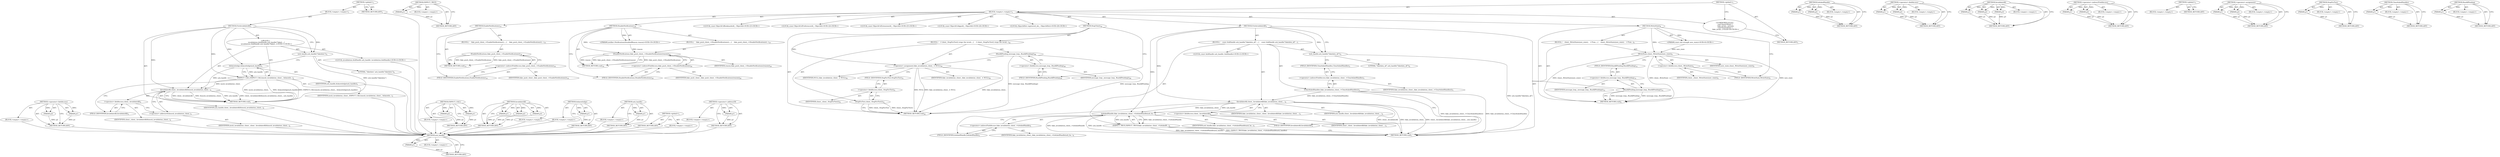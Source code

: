 digraph "RunAllPending" {
vulnerable_62 [label=<(METHOD,&lt;operator&gt;.fieldAccess)>];
vulnerable_63 [label=<(PARAM,p1)>];
vulnerable_64 [label=<(PARAM,p2)>];
vulnerable_65 [label=<(BLOCK,&lt;empty&gt;,&lt;empty&gt;)>];
vulnerable_66 [label=<(METHOD_RETURN,ANY)>];
vulnerable_6 [label=<(METHOD,&lt;global&gt;)<SUB>1</SUB>>];
vulnerable_7 [label=<(BLOCK,&lt;empty&gt;,&lt;empty&gt;)<SUB>1</SUB>>];
vulnerable_8 [label=<(METHOD,FireInvalidateAll)<SUB>1</SUB>>];
vulnerable_9 [label="<(BLOCK,{
    invalidation::AckHandle ack_handle(&quot;faked...,{
    invalidation::AckHandle ack_handle(&quot;faked...)<SUB>1</SUB>>"];
vulnerable_10 [label="<(LOCAL,invalidation.AckHandle ack_handle: invalidation.AckHandle)<SUB>2</SUB>>"];
vulnerable_11 [label=<(ack_handle,ack_handle(&quot;fakedata&quot;))<SUB>2</SUB>>];
vulnerable_12 [label=<(LITERAL,&quot;fakedata&quot;,ack_handle(&quot;fakedata&quot;))<SUB>2</SUB>>];
vulnerable_13 [label=<(EXPECT_CALL,EXPECT_CALL(mock_invalidation_client_, Acknowle...)<SUB>3</SUB>>];
vulnerable_14 [label=<(IDENTIFIER,mock_invalidation_client_,EXPECT_CALL(mock_invalidation_client_, Acknowle...)<SUB>3</SUB>>];
vulnerable_15 [label=<(Acknowledge,Acknowledge(ack_handle))<SUB>3</SUB>>];
vulnerable_16 [label=<(IDENTIFIER,ack_handle,Acknowledge(ack_handle))<SUB>3</SUB>>];
vulnerable_17 [label=<(InvalidateAll,client_.InvalidateAll(&amp;mock_invalidation_client...)<SUB>4</SUB>>];
vulnerable_18 [label=<(&lt;operator&gt;.fieldAccess,client_.InvalidateAll)<SUB>4</SUB>>];
vulnerable_19 [label=<(IDENTIFIER,client_,client_.InvalidateAll(&amp;mock_invalidation_client...)<SUB>4</SUB>>];
vulnerable_20 [label=<(FIELD_IDENTIFIER,InvalidateAll,InvalidateAll)<SUB>4</SUB>>];
vulnerable_21 [label=<(&lt;operator&gt;.addressOf,&amp;mock_invalidation_client_)<SUB>4</SUB>>];
vulnerable_22 [label=<(IDENTIFIER,mock_invalidation_client_,client_.InvalidateAll(&amp;mock_invalidation_client...)<SUB>4</SUB>>];
vulnerable_23 [label=<(IDENTIFIER,ack_handle,client_.InvalidateAll(&amp;mock_invalidation_client...)<SUB>4</SUB>>];
vulnerable_24 [label=<(METHOD_RETURN,void)<SUB>1</SUB>>];
vulnerable_26 [label=<(METHOD_RETURN,ANY)<SUB>1</SUB>>];
vulnerable_47 [label=<(METHOD,EXPECT_CALL)>];
vulnerable_48 [label=<(PARAM,p1)>];
vulnerable_49 [label=<(PARAM,p2)>];
vulnerable_50 [label=<(BLOCK,&lt;empty&gt;,&lt;empty&gt;)>];
vulnerable_51 [label=<(METHOD_RETURN,ANY)>];
vulnerable_56 [label=<(METHOD,InvalidateAll)>];
vulnerable_57 [label=<(PARAM,p1)>];
vulnerable_58 [label=<(PARAM,p2)>];
vulnerable_59 [label=<(PARAM,p3)>];
vulnerable_60 [label=<(BLOCK,&lt;empty&gt;,&lt;empty&gt;)>];
vulnerable_61 [label=<(METHOD_RETURN,ANY)>];
vulnerable_52 [label=<(METHOD,Acknowledge)>];
vulnerable_53 [label=<(PARAM,p1)>];
vulnerable_54 [label=<(BLOCK,&lt;empty&gt;,&lt;empty&gt;)>];
vulnerable_55 [label=<(METHOD_RETURN,ANY)>];
vulnerable_43 [label=<(METHOD,ack_handle)>];
vulnerable_44 [label=<(PARAM,p1)>];
vulnerable_45 [label=<(BLOCK,&lt;empty&gt;,&lt;empty&gt;)>];
vulnerable_46 [label=<(METHOD_RETURN,ANY)>];
vulnerable_37 [label=<(METHOD,&lt;global&gt;)<SUB>1</SUB>>];
vulnerable_38 [label=<(BLOCK,&lt;empty&gt;,&lt;empty&gt;)>];
vulnerable_39 [label=<(METHOD_RETURN,ANY)>];
vulnerable_67 [label=<(METHOD,&lt;operator&gt;.addressOf)>];
vulnerable_68 [label=<(PARAM,p1)>];
vulnerable_69 [label=<(BLOCK,&lt;empty&gt;,&lt;empty&gt;)>];
vulnerable_70 [label=<(METHOD_RETURN,ANY)>];
fixed_109 [label=<(METHOD,ack_handle)>];
fixed_110 [label=<(PARAM,p1)>];
fixed_111 [label=<(BLOCK,&lt;empty&gt;,&lt;empty&gt;)>];
fixed_112 [label=<(METHOD_RETURN,ANY)>];
fixed_133 [label=<(METHOD,EXPECT_TRUE)>];
fixed_134 [label=<(PARAM,p1)>];
fixed_135 [label=<(BLOCK,&lt;empty&gt;,&lt;empty&gt;)>];
fixed_136 [label=<(METHOD_RETURN,ANY)>];
fixed_6 [label=<(METHOD,&lt;global&gt;)<SUB>1</SUB>>];
fixed_7 [label=<(BLOCK,&lt;empty&gt;,&lt;empty&gt;)<SUB>1</SUB>>];
fixed_8 [label=<(METHOD,FireInvalidateAll)<SUB>1</SUB>>];
fixed_9 [label=<(BLOCK,{
    const AckHandle ack_handle(&quot;fakedata_all&quot;...,{
    const AckHandle ack_handle(&quot;fakedata_all&quot;...)<SUB>1</SUB>>];
fixed_10 [label="<(LOCAL,const AckHandle ack_handle: AckHandle)<SUB>2</SUB>>"];
fixed_11 [label=<(ack_handle,ack_handle(&quot;fakedata_all&quot;))<SUB>2</SUB>>];
fixed_12 [label=<(LITERAL,&quot;fakedata_all&quot;,ack_handle(&quot;fakedata_all&quot;))<SUB>2</SUB>>];
fixed_13 [label=<(ClearAckedHandles,fake_invalidation_client_-&gt;ClearAckedHandles())<SUB>3</SUB>>];
fixed_14 [label=<(&lt;operator&gt;.indirectFieldAccess,fake_invalidation_client_-&gt;ClearAckedHandles)<SUB>3</SUB>>];
fixed_15 [label=<(IDENTIFIER,fake_invalidation_client_,fake_invalidation_client_-&gt;ClearAckedHandles())<SUB>3</SUB>>];
fixed_16 [label=<(FIELD_IDENTIFIER,ClearAckedHandles,ClearAckedHandles)<SUB>3</SUB>>];
fixed_17 [label=<(InvalidateAll,client_.InvalidateAll(fake_invalidation_client_...)<SUB>4</SUB>>];
fixed_18 [label=<(&lt;operator&gt;.fieldAccess,client_.InvalidateAll)<SUB>4</SUB>>];
fixed_19 [label=<(IDENTIFIER,client_,client_.InvalidateAll(fake_invalidation_client_...)<SUB>4</SUB>>];
fixed_20 [label=<(FIELD_IDENTIFIER,InvalidateAll,InvalidateAll)<SUB>4</SUB>>];
fixed_21 [label=<(IDENTIFIER,fake_invalidation_client_,client_.InvalidateAll(fake_invalidation_client_...)<SUB>4</SUB>>];
fixed_22 [label=<(IDENTIFIER,ack_handle,client_.InvalidateAll(fake_invalidation_client_...)<SUB>4</SUB>>];
fixed_23 [label=<(EXPECT_TRUE,EXPECT_TRUE(fake_invalidation_client_-&gt;IsAckedH...)<SUB>5</SUB>>];
fixed_24 [label=<(IsAckedHandle,fake_invalidation_client_-&gt;IsAckedHandle(ack_ha...)<SUB>5</SUB>>];
fixed_25 [label=<(&lt;operator&gt;.indirectFieldAccess,fake_invalidation_client_-&gt;IsAckedHandle)<SUB>5</SUB>>];
fixed_26 [label=<(IDENTIFIER,fake_invalidation_client_,fake_invalidation_client_-&gt;IsAckedHandle(ack_ha...)<SUB>5</SUB>>];
fixed_27 [label=<(FIELD_IDENTIFIER,IsAckedHandle,IsAckedHandle)<SUB>5</SUB>>];
fixed_28 [label=<(IDENTIFIER,ack_handle,fake_invalidation_client_-&gt;IsAckedHandle(ack_ha...)<SUB>5</SUB>>];
fixed_29 [label=<(METHOD_RETURN,void)<SUB>1</SUB>>];
fixed_31 [label=<(METHOD,WriteState)<SUB>8</SUB>>];
fixed_32 [label="<(PARAM,const std::string&amp; new_state)<SUB>8</SUB>>"];
fixed_33 [label=<(BLOCK,{
    client_.WriteState(new_state);
    // Pum...,{
    client_.WriteState(new_state);
    // Pum...)<SUB>8</SUB>>];
fixed_34 [label=<(WriteState,client_.WriteState(new_state))<SUB>9</SUB>>];
fixed_35 [label=<(&lt;operator&gt;.fieldAccess,client_.WriteState)<SUB>9</SUB>>];
fixed_36 [label=<(IDENTIFIER,client_,client_.WriteState(new_state))<SUB>9</SUB>>];
fixed_37 [label=<(FIELD_IDENTIFIER,WriteState,WriteState)<SUB>9</SUB>>];
fixed_38 [label=<(IDENTIFIER,new_state,client_.WriteState(new_state))<SUB>9</SUB>>];
fixed_39 [label=<(RunAllPending,message_loop_.RunAllPending())<SUB>12</SUB>>];
fixed_40 [label=<(&lt;operator&gt;.fieldAccess,message_loop_.RunAllPending)<SUB>12</SUB>>];
fixed_41 [label=<(IDENTIFIER,message_loop_,message_loop_.RunAllPending())<SUB>12</SUB>>];
fixed_42 [label=<(FIELD_IDENTIFIER,RunAllPending,RunAllPending)<SUB>12</SUB>>];
fixed_43 [label=<(METHOD_RETURN,void)<SUB>8</SUB>>];
fixed_45 [label=<(METHOD,EnableNotifications)<SUB>15</SUB>>];
fixed_46 [label=<(BLOCK,{
    fake_push_client_-&gt;EnableNotifications();...,{
    fake_push_client_-&gt;EnableNotifications();...)<SUB>15</SUB>>];
fixed_47 [label=<(EnableNotifications,fake_push_client_-&gt;EnableNotifications())<SUB>16</SUB>>];
fixed_48 [label=<(&lt;operator&gt;.indirectFieldAccess,fake_push_client_-&gt;EnableNotifications)<SUB>16</SUB>>];
fixed_49 [label=<(IDENTIFIER,fake_push_client_,fake_push_client_-&gt;EnableNotifications())<SUB>16</SUB>>];
fixed_50 [label=<(FIELD_IDENTIFIER,EnableNotifications,EnableNotifications)<SUB>16</SUB>>];
fixed_51 [label=<(METHOD_RETURN,void)<SUB>15</SUB>>];
fixed_53 [label=<(METHOD,DisableNotifications)<SUB>19</SUB>>];
fixed_54 [label="<(PARAM,notifier::NotificationsDisabledReason reason)<SUB>19</SUB>>"];
fixed_55 [label=<(BLOCK,{
    fake_push_client_-&gt;DisableNotifications(r...,{
    fake_push_client_-&gt;DisableNotifications(r...)<SUB>19</SUB>>];
fixed_56 [label=<(DisableNotifications,fake_push_client_-&gt;DisableNotifications(reason))<SUB>20</SUB>>];
fixed_57 [label=<(&lt;operator&gt;.indirectFieldAccess,fake_push_client_-&gt;DisableNotifications)<SUB>20</SUB>>];
fixed_58 [label=<(IDENTIFIER,fake_push_client_,fake_push_client_-&gt;DisableNotifications(reason))<SUB>20</SUB>>];
fixed_59 [label=<(FIELD_IDENTIFIER,DisableNotifications,DisableNotifications)<SUB>20</SUB>>];
fixed_60 [label=<(IDENTIFIER,reason,fake_push_client_-&gt;DisableNotifications(reason))<SUB>20</SUB>>];
fixed_61 [label=<(METHOD_RETURN,void)<SUB>19</SUB>>];
fixed_63 [label="<(LOCAL,const ObjectId kBookmarksId_: ObjectId)<SUB>23</SUB>>"];
fixed_64 [label="<(LOCAL,const ObjectId kPreferencesId_: ObjectId)<SUB>24</SUB>>"];
fixed_65 [label="<(LOCAL,const ObjectId kExtensionsId_: ObjectId)<SUB>25</SUB>>"];
fixed_66 [label="<(LOCAL,const ObjectId kAppsId_: ObjectId)<SUB>26</SUB>>"];
fixed_67 [label="<(LOCAL,ObjectIdSet registered_ids_: ObjectIdSet)<SUB>28</SUB>>"];
fixed_68 [label="<(UNKNOWN,private:
  void StartClient() {
    fake_invali...,private:
  void StartClient() {
    fake_invali...)<SUB>30</SUB>>"];
fixed_69 [label=<(METHOD,StopClient)<SUB>42</SUB>>];
fixed_70 [label=<(BLOCK,{
    // client_.StopForTest() stops the invali...,{
    // client_.StopForTest() stops the invali...)<SUB>42</SUB>>];
fixed_71 [label=<(RunAllPending,message_loop_.RunAllPending())<SUB>49</SUB>>];
fixed_72 [label=<(&lt;operator&gt;.fieldAccess,message_loop_.RunAllPending)<SUB>49</SUB>>];
fixed_73 [label=<(IDENTIFIER,message_loop_,message_loop_.RunAllPending())<SUB>49</SUB>>];
fixed_74 [label=<(FIELD_IDENTIFIER,RunAllPending,RunAllPending)<SUB>49</SUB>>];
fixed_75 [label=<(&lt;operator&gt;.assignment,fake_invalidation_client_ = NULL)<SUB>50</SUB>>];
fixed_76 [label=<(IDENTIFIER,fake_invalidation_client_,fake_invalidation_client_ = NULL)<SUB>50</SUB>>];
fixed_77 [label=<(IDENTIFIER,NULL,fake_invalidation_client_ = NULL)<SUB>50</SUB>>];
fixed_78 [label=<(StopForTest,client_.StopForTest())<SUB>51</SUB>>];
fixed_79 [label=<(&lt;operator&gt;.fieldAccess,client_.StopForTest)<SUB>51</SUB>>];
fixed_80 [label=<(IDENTIFIER,client_,client_.StopForTest())<SUB>51</SUB>>];
fixed_81 [label=<(FIELD_IDENTIFIER,StopForTest,StopForTest)<SUB>51</SUB>>];
fixed_82 [label=<(METHOD_RETURN,void)<SUB>42</SUB>>];
fixed_84 [label=<(METHOD_RETURN,ANY)<SUB>1</SUB>>];
fixed_137 [label=<(METHOD,IsAckedHandle)>];
fixed_138 [label=<(PARAM,p1)>];
fixed_139 [label=<(PARAM,p2)>];
fixed_140 [label=<(BLOCK,&lt;empty&gt;,&lt;empty&gt;)>];
fixed_141 [label=<(METHOD_RETURN,ANY)>];
fixed_128 [label=<(METHOD,&lt;operator&gt;.fieldAccess)>];
fixed_129 [label=<(PARAM,p1)>];
fixed_130 [label=<(PARAM,p2)>];
fixed_131 [label=<(BLOCK,&lt;empty&gt;,&lt;empty&gt;)>];
fixed_132 [label=<(METHOD_RETURN,ANY)>];
fixed_122 [label=<(METHOD,InvalidateAll)>];
fixed_123 [label=<(PARAM,p1)>];
fixed_124 [label=<(PARAM,p2)>];
fixed_125 [label=<(PARAM,p3)>];
fixed_126 [label=<(BLOCK,&lt;empty&gt;,&lt;empty&gt;)>];
fixed_127 [label=<(METHOD_RETURN,ANY)>];
fixed_117 [label=<(METHOD,&lt;operator&gt;.indirectFieldAccess)>];
fixed_118 [label=<(PARAM,p1)>];
fixed_119 [label=<(PARAM,p2)>];
fixed_120 [label=<(BLOCK,&lt;empty&gt;,&lt;empty&gt;)>];
fixed_121 [label=<(METHOD_RETURN,ANY)>];
fixed_103 [label=<(METHOD,&lt;global&gt;)<SUB>1</SUB>>];
fixed_104 [label=<(BLOCK,&lt;empty&gt;,&lt;empty&gt;)>];
fixed_105 [label=<(METHOD_RETURN,ANY)>];
fixed_146 [label=<(METHOD,&lt;operator&gt;.assignment)>];
fixed_147 [label=<(PARAM,p1)>];
fixed_148 [label=<(PARAM,p2)>];
fixed_149 [label=<(BLOCK,&lt;empty&gt;,&lt;empty&gt;)>];
fixed_150 [label=<(METHOD_RETURN,ANY)>];
fixed_151 [label=<(METHOD,StopForTest)>];
fixed_152 [label=<(PARAM,p1)>];
fixed_153 [label=<(BLOCK,&lt;empty&gt;,&lt;empty&gt;)>];
fixed_154 [label=<(METHOD_RETURN,ANY)>];
fixed_113 [label=<(METHOD,ClearAckedHandles)>];
fixed_114 [label=<(PARAM,p1)>];
fixed_115 [label=<(BLOCK,&lt;empty&gt;,&lt;empty&gt;)>];
fixed_116 [label=<(METHOD_RETURN,ANY)>];
fixed_142 [label=<(METHOD,RunAllPending)>];
fixed_143 [label=<(PARAM,p1)>];
fixed_144 [label=<(BLOCK,&lt;empty&gt;,&lt;empty&gt;)>];
fixed_145 [label=<(METHOD_RETURN,ANY)>];
vulnerable_62 -> vulnerable_63  [key=0, label="AST: "];
vulnerable_62 -> vulnerable_63  [key=1, label="DDG: "];
vulnerable_62 -> vulnerable_65  [key=0, label="AST: "];
vulnerable_62 -> vulnerable_64  [key=0, label="AST: "];
vulnerable_62 -> vulnerable_64  [key=1, label="DDG: "];
vulnerable_62 -> vulnerable_66  [key=0, label="AST: "];
vulnerable_62 -> vulnerable_66  [key=1, label="CFG: "];
vulnerable_63 -> vulnerable_66  [key=0, label="DDG: p1"];
vulnerable_64 -> vulnerable_66  [key=0, label="DDG: p2"];
vulnerable_65 -> fixed_109  [key=0];
vulnerable_66 -> fixed_109  [key=0];
vulnerable_6 -> vulnerable_7  [key=0, label="AST: "];
vulnerable_6 -> vulnerable_26  [key=0, label="AST: "];
vulnerable_6 -> vulnerable_26  [key=1, label="CFG: "];
vulnerable_7 -> vulnerable_8  [key=0, label="AST: "];
vulnerable_8 -> vulnerable_9  [key=0, label="AST: "];
vulnerable_8 -> vulnerable_24  [key=0, label="AST: "];
vulnerable_8 -> vulnerable_11  [key=0, label="CFG: "];
vulnerable_8 -> vulnerable_11  [key=1, label="DDG: "];
vulnerable_8 -> vulnerable_13  [key=0, label="DDG: "];
vulnerable_8 -> vulnerable_17  [key=0, label="DDG: "];
vulnerable_8 -> vulnerable_15  [key=0, label="DDG: "];
vulnerable_9 -> vulnerable_10  [key=0, label="AST: "];
vulnerable_9 -> vulnerable_11  [key=0, label="AST: "];
vulnerable_9 -> vulnerable_13  [key=0, label="AST: "];
vulnerable_9 -> vulnerable_17  [key=0, label="AST: "];
vulnerable_10 -> fixed_109  [key=0];
vulnerable_11 -> vulnerable_12  [key=0, label="AST: "];
vulnerable_11 -> vulnerable_15  [key=0, label="CFG: "];
vulnerable_11 -> vulnerable_24  [key=0, label="DDG: ack_handle(&quot;fakedata&quot;)"];
vulnerable_12 -> fixed_109  [key=0];
vulnerable_13 -> vulnerable_14  [key=0, label="AST: "];
vulnerable_13 -> vulnerable_15  [key=0, label="AST: "];
vulnerable_13 -> vulnerable_20  [key=0, label="CFG: "];
vulnerable_13 -> vulnerable_24  [key=0, label="DDG: mock_invalidation_client_"];
vulnerable_13 -> vulnerable_24  [key=1, label="DDG: Acknowledge(ack_handle)"];
vulnerable_13 -> vulnerable_24  [key=2, label="DDG: EXPECT_CALL(mock_invalidation_client_, Acknowledge(ack_handle))"];
vulnerable_13 -> vulnerable_17  [key=0, label="DDG: mock_invalidation_client_"];
vulnerable_14 -> fixed_109  [key=0];
vulnerable_15 -> vulnerable_16  [key=0, label="AST: "];
vulnerable_15 -> vulnerable_13  [key=0, label="CFG: "];
vulnerable_15 -> vulnerable_13  [key=1, label="DDG: ack_handle"];
vulnerable_15 -> vulnerable_17  [key=0, label="DDG: ack_handle"];
vulnerable_16 -> fixed_109  [key=0];
vulnerable_17 -> vulnerable_18  [key=0, label="AST: "];
vulnerable_17 -> vulnerable_21  [key=0, label="AST: "];
vulnerable_17 -> vulnerable_23  [key=0, label="AST: "];
vulnerable_17 -> vulnerable_24  [key=0, label="CFG: "];
vulnerable_17 -> vulnerable_24  [key=1, label="DDG: client_.InvalidateAll"];
vulnerable_17 -> vulnerable_24  [key=2, label="DDG: &amp;mock_invalidation_client_"];
vulnerable_17 -> vulnerable_24  [key=3, label="DDG: ack_handle"];
vulnerable_17 -> vulnerable_24  [key=4, label="DDG: client_.InvalidateAll(&amp;mock_invalidation_client_, ack_handle)"];
vulnerable_18 -> vulnerable_19  [key=0, label="AST: "];
vulnerable_18 -> vulnerable_20  [key=0, label="AST: "];
vulnerable_18 -> vulnerable_21  [key=0, label="CFG: "];
vulnerable_19 -> fixed_109  [key=0];
vulnerable_20 -> vulnerable_18  [key=0, label="CFG: "];
vulnerable_21 -> vulnerable_22  [key=0, label="AST: "];
vulnerable_21 -> vulnerable_17  [key=0, label="CFG: "];
vulnerable_22 -> fixed_109  [key=0];
vulnerable_23 -> fixed_109  [key=0];
vulnerable_24 -> fixed_109  [key=0];
vulnerable_26 -> fixed_109  [key=0];
vulnerable_47 -> vulnerable_48  [key=0, label="AST: "];
vulnerable_47 -> vulnerable_48  [key=1, label="DDG: "];
vulnerable_47 -> vulnerable_50  [key=0, label="AST: "];
vulnerable_47 -> vulnerable_49  [key=0, label="AST: "];
vulnerable_47 -> vulnerable_49  [key=1, label="DDG: "];
vulnerable_47 -> vulnerable_51  [key=0, label="AST: "];
vulnerable_47 -> vulnerable_51  [key=1, label="CFG: "];
vulnerable_48 -> vulnerable_51  [key=0, label="DDG: p1"];
vulnerable_49 -> vulnerable_51  [key=0, label="DDG: p2"];
vulnerable_50 -> fixed_109  [key=0];
vulnerable_51 -> fixed_109  [key=0];
vulnerable_56 -> vulnerable_57  [key=0, label="AST: "];
vulnerable_56 -> vulnerable_57  [key=1, label="DDG: "];
vulnerable_56 -> vulnerable_60  [key=0, label="AST: "];
vulnerable_56 -> vulnerable_58  [key=0, label="AST: "];
vulnerable_56 -> vulnerable_58  [key=1, label="DDG: "];
vulnerable_56 -> vulnerable_61  [key=0, label="AST: "];
vulnerable_56 -> vulnerable_61  [key=1, label="CFG: "];
vulnerable_56 -> vulnerable_59  [key=0, label="AST: "];
vulnerable_56 -> vulnerable_59  [key=1, label="DDG: "];
vulnerable_57 -> vulnerable_61  [key=0, label="DDG: p1"];
vulnerable_58 -> vulnerable_61  [key=0, label="DDG: p2"];
vulnerable_59 -> vulnerable_61  [key=0, label="DDG: p3"];
vulnerable_60 -> fixed_109  [key=0];
vulnerable_61 -> fixed_109  [key=0];
vulnerable_52 -> vulnerable_53  [key=0, label="AST: "];
vulnerable_52 -> vulnerable_53  [key=1, label="DDG: "];
vulnerable_52 -> vulnerable_54  [key=0, label="AST: "];
vulnerable_52 -> vulnerable_55  [key=0, label="AST: "];
vulnerable_52 -> vulnerable_55  [key=1, label="CFG: "];
vulnerable_53 -> vulnerable_55  [key=0, label="DDG: p1"];
vulnerable_54 -> fixed_109  [key=0];
vulnerable_55 -> fixed_109  [key=0];
vulnerable_43 -> vulnerable_44  [key=0, label="AST: "];
vulnerable_43 -> vulnerable_44  [key=1, label="DDG: "];
vulnerable_43 -> vulnerable_45  [key=0, label="AST: "];
vulnerable_43 -> vulnerable_46  [key=0, label="AST: "];
vulnerable_43 -> vulnerable_46  [key=1, label="CFG: "];
vulnerable_44 -> vulnerable_46  [key=0, label="DDG: p1"];
vulnerable_45 -> fixed_109  [key=0];
vulnerable_46 -> fixed_109  [key=0];
vulnerable_37 -> vulnerable_38  [key=0, label="AST: "];
vulnerable_37 -> vulnerable_39  [key=0, label="AST: "];
vulnerable_37 -> vulnerable_39  [key=1, label="CFG: "];
vulnerable_38 -> fixed_109  [key=0];
vulnerable_39 -> fixed_109  [key=0];
vulnerable_67 -> vulnerable_68  [key=0, label="AST: "];
vulnerable_67 -> vulnerable_68  [key=1, label="DDG: "];
vulnerable_67 -> vulnerable_69  [key=0, label="AST: "];
vulnerable_67 -> vulnerable_70  [key=0, label="AST: "];
vulnerable_67 -> vulnerable_70  [key=1, label="CFG: "];
vulnerable_68 -> vulnerable_70  [key=0, label="DDG: p1"];
vulnerable_69 -> fixed_109  [key=0];
vulnerable_70 -> fixed_109  [key=0];
fixed_109 -> fixed_110  [key=0, label="AST: "];
fixed_109 -> fixed_110  [key=1, label="DDG: "];
fixed_109 -> fixed_111  [key=0, label="AST: "];
fixed_109 -> fixed_112  [key=0, label="AST: "];
fixed_109 -> fixed_112  [key=1, label="CFG: "];
fixed_110 -> fixed_112  [key=0, label="DDG: p1"];
fixed_133 -> fixed_134  [key=0, label="AST: "];
fixed_133 -> fixed_134  [key=1, label="DDG: "];
fixed_133 -> fixed_135  [key=0, label="AST: "];
fixed_133 -> fixed_136  [key=0, label="AST: "];
fixed_133 -> fixed_136  [key=1, label="CFG: "];
fixed_134 -> fixed_136  [key=0, label="DDG: p1"];
fixed_6 -> fixed_7  [key=0, label="AST: "];
fixed_6 -> fixed_84  [key=0, label="AST: "];
fixed_6 -> fixed_68  [key=0, label="CFG: "];
fixed_7 -> fixed_8  [key=0, label="AST: "];
fixed_7 -> fixed_31  [key=0, label="AST: "];
fixed_7 -> fixed_45  [key=0, label="AST: "];
fixed_7 -> fixed_53  [key=0, label="AST: "];
fixed_7 -> fixed_63  [key=0, label="AST: "];
fixed_7 -> fixed_64  [key=0, label="AST: "];
fixed_7 -> fixed_65  [key=0, label="AST: "];
fixed_7 -> fixed_66  [key=0, label="AST: "];
fixed_7 -> fixed_67  [key=0, label="AST: "];
fixed_7 -> fixed_68  [key=0, label="AST: "];
fixed_7 -> fixed_69  [key=0, label="AST: "];
fixed_8 -> fixed_9  [key=0, label="AST: "];
fixed_8 -> fixed_29  [key=0, label="AST: "];
fixed_8 -> fixed_11  [key=0, label="CFG: "];
fixed_8 -> fixed_11  [key=1, label="DDG: "];
fixed_8 -> fixed_17  [key=0, label="DDG: "];
fixed_8 -> fixed_24  [key=0, label="DDG: "];
fixed_9 -> fixed_10  [key=0, label="AST: "];
fixed_9 -> fixed_11  [key=0, label="AST: "];
fixed_9 -> fixed_13  [key=0, label="AST: "];
fixed_9 -> fixed_17  [key=0, label="AST: "];
fixed_9 -> fixed_23  [key=0, label="AST: "];
fixed_11 -> fixed_12  [key=0, label="AST: "];
fixed_11 -> fixed_16  [key=0, label="CFG: "];
fixed_11 -> fixed_29  [key=0, label="DDG: ack_handle(&quot;fakedata_all&quot;)"];
fixed_13 -> fixed_14  [key=0, label="AST: "];
fixed_13 -> fixed_20  [key=0, label="CFG: "];
fixed_13 -> fixed_29  [key=0, label="DDG: fake_invalidation_client_-&gt;ClearAckedHandles"];
fixed_13 -> fixed_29  [key=1, label="DDG: fake_invalidation_client_-&gt;ClearAckedHandles()"];
fixed_13 -> fixed_17  [key=0, label="DDG: fake_invalidation_client_-&gt;ClearAckedHandles"];
fixed_14 -> fixed_15  [key=0, label="AST: "];
fixed_14 -> fixed_16  [key=0, label="AST: "];
fixed_14 -> fixed_13  [key=0, label="CFG: "];
fixed_16 -> fixed_14  [key=0, label="CFG: "];
fixed_17 -> fixed_18  [key=0, label="AST: "];
fixed_17 -> fixed_21  [key=0, label="AST: "];
fixed_17 -> fixed_22  [key=0, label="AST: "];
fixed_17 -> fixed_27  [key=0, label="CFG: "];
fixed_17 -> fixed_29  [key=0, label="DDG: client_.InvalidateAll"];
fixed_17 -> fixed_29  [key=1, label="DDG: fake_invalidation_client_"];
fixed_17 -> fixed_29  [key=2, label="DDG: client_.InvalidateAll(fake_invalidation_client_, ack_handle)"];
fixed_17 -> fixed_24  [key=0, label="DDG: fake_invalidation_client_"];
fixed_17 -> fixed_24  [key=1, label="DDG: ack_handle"];
fixed_18 -> fixed_19  [key=0, label="AST: "];
fixed_18 -> fixed_20  [key=0, label="AST: "];
fixed_18 -> fixed_17  [key=0, label="CFG: "];
fixed_20 -> fixed_18  [key=0, label="CFG: "];
fixed_23 -> fixed_24  [key=0, label="AST: "];
fixed_23 -> fixed_29  [key=0, label="CFG: "];
fixed_23 -> fixed_29  [key=1, label="DDG: fake_invalidation_client_-&gt;IsAckedHandle(ack_handle)"];
fixed_23 -> fixed_29  [key=2, label="DDG: EXPECT_TRUE(fake_invalidation_client_-&gt;IsAckedHandle(ack_handle))"];
fixed_24 -> fixed_25  [key=0, label="AST: "];
fixed_24 -> fixed_28  [key=0, label="AST: "];
fixed_24 -> fixed_23  [key=0, label="CFG: "];
fixed_24 -> fixed_23  [key=1, label="DDG: fake_invalidation_client_-&gt;IsAckedHandle"];
fixed_24 -> fixed_23  [key=2, label="DDG: ack_handle"];
fixed_24 -> fixed_29  [key=0, label="DDG: fake_invalidation_client_-&gt;IsAckedHandle"];
fixed_24 -> fixed_29  [key=1, label="DDG: ack_handle"];
fixed_25 -> fixed_26  [key=0, label="AST: "];
fixed_25 -> fixed_27  [key=0, label="AST: "];
fixed_25 -> fixed_24  [key=0, label="CFG: "];
fixed_27 -> fixed_25  [key=0, label="CFG: "];
fixed_31 -> fixed_32  [key=0, label="AST: "];
fixed_31 -> fixed_32  [key=1, label="DDG: "];
fixed_31 -> fixed_33  [key=0, label="AST: "];
fixed_31 -> fixed_43  [key=0, label="AST: "];
fixed_31 -> fixed_37  [key=0, label="CFG: "];
fixed_31 -> fixed_34  [key=0, label="DDG: "];
fixed_32 -> fixed_34  [key=0, label="DDG: new_state"];
fixed_33 -> fixed_34  [key=0, label="AST: "];
fixed_33 -> fixed_39  [key=0, label="AST: "];
fixed_34 -> fixed_35  [key=0, label="AST: "];
fixed_34 -> fixed_38  [key=0, label="AST: "];
fixed_34 -> fixed_42  [key=0, label="CFG: "];
fixed_34 -> fixed_43  [key=0, label="DDG: client_.WriteState"];
fixed_34 -> fixed_43  [key=1, label="DDG: new_state"];
fixed_34 -> fixed_43  [key=2, label="DDG: client_.WriteState(new_state)"];
fixed_35 -> fixed_36  [key=0, label="AST: "];
fixed_35 -> fixed_37  [key=0, label="AST: "];
fixed_35 -> fixed_34  [key=0, label="CFG: "];
fixed_37 -> fixed_35  [key=0, label="CFG: "];
fixed_39 -> fixed_40  [key=0, label="AST: "];
fixed_39 -> fixed_43  [key=0, label="CFG: "];
fixed_39 -> fixed_43  [key=1, label="DDG: message_loop_.RunAllPending"];
fixed_39 -> fixed_43  [key=2, label="DDG: message_loop_.RunAllPending()"];
fixed_40 -> fixed_41  [key=0, label="AST: "];
fixed_40 -> fixed_42  [key=0, label="AST: "];
fixed_40 -> fixed_39  [key=0, label="CFG: "];
fixed_42 -> fixed_40  [key=0, label="CFG: "];
fixed_45 -> fixed_46  [key=0, label="AST: "];
fixed_45 -> fixed_51  [key=0, label="AST: "];
fixed_45 -> fixed_50  [key=0, label="CFG: "];
fixed_46 -> fixed_47  [key=0, label="AST: "];
fixed_47 -> fixed_48  [key=0, label="AST: "];
fixed_47 -> fixed_51  [key=0, label="CFG: "];
fixed_47 -> fixed_51  [key=1, label="DDG: fake_push_client_-&gt;EnableNotifications"];
fixed_47 -> fixed_51  [key=2, label="DDG: fake_push_client_-&gt;EnableNotifications()"];
fixed_48 -> fixed_49  [key=0, label="AST: "];
fixed_48 -> fixed_50  [key=0, label="AST: "];
fixed_48 -> fixed_47  [key=0, label="CFG: "];
fixed_50 -> fixed_48  [key=0, label="CFG: "];
fixed_53 -> fixed_54  [key=0, label="AST: "];
fixed_53 -> fixed_54  [key=1, label="DDG: "];
fixed_53 -> fixed_55  [key=0, label="AST: "];
fixed_53 -> fixed_61  [key=0, label="AST: "];
fixed_53 -> fixed_59  [key=0, label="CFG: "];
fixed_53 -> fixed_56  [key=0, label="DDG: "];
fixed_54 -> fixed_56  [key=0, label="DDG: reason"];
fixed_55 -> fixed_56  [key=0, label="AST: "];
fixed_56 -> fixed_57  [key=0, label="AST: "];
fixed_56 -> fixed_60  [key=0, label="AST: "];
fixed_56 -> fixed_61  [key=0, label="CFG: "];
fixed_56 -> fixed_61  [key=1, label="DDG: fake_push_client_-&gt;DisableNotifications"];
fixed_56 -> fixed_61  [key=2, label="DDG: reason"];
fixed_56 -> fixed_61  [key=3, label="DDG: fake_push_client_-&gt;DisableNotifications(reason)"];
fixed_57 -> fixed_58  [key=0, label="AST: "];
fixed_57 -> fixed_59  [key=0, label="AST: "];
fixed_57 -> fixed_56  [key=0, label="CFG: "];
fixed_59 -> fixed_57  [key=0, label="CFG: "];
fixed_68 -> fixed_84  [key=0, label="CFG: "];
fixed_69 -> fixed_70  [key=0, label="AST: "];
fixed_69 -> fixed_82  [key=0, label="AST: "];
fixed_69 -> fixed_74  [key=0, label="CFG: "];
fixed_69 -> fixed_75  [key=0, label="DDG: "];
fixed_70 -> fixed_71  [key=0, label="AST: "];
fixed_70 -> fixed_75  [key=0, label="AST: "];
fixed_70 -> fixed_78  [key=0, label="AST: "];
fixed_71 -> fixed_72  [key=0, label="AST: "];
fixed_71 -> fixed_75  [key=0, label="CFG: "];
fixed_71 -> fixed_82  [key=0, label="DDG: message_loop_.RunAllPending"];
fixed_71 -> fixed_82  [key=1, label="DDG: message_loop_.RunAllPending()"];
fixed_72 -> fixed_73  [key=0, label="AST: "];
fixed_72 -> fixed_74  [key=0, label="AST: "];
fixed_72 -> fixed_71  [key=0, label="CFG: "];
fixed_74 -> fixed_72  [key=0, label="CFG: "];
fixed_75 -> fixed_76  [key=0, label="AST: "];
fixed_75 -> fixed_77  [key=0, label="AST: "];
fixed_75 -> fixed_81  [key=0, label="CFG: "];
fixed_75 -> fixed_82  [key=0, label="DDG: NULL"];
fixed_75 -> fixed_82  [key=1, label="DDG: fake_invalidation_client_ = NULL"];
fixed_75 -> fixed_82  [key=2, label="DDG: fake_invalidation_client_"];
fixed_78 -> fixed_79  [key=0, label="AST: "];
fixed_78 -> fixed_82  [key=0, label="CFG: "];
fixed_78 -> fixed_82  [key=1, label="DDG: client_.StopForTest"];
fixed_78 -> fixed_82  [key=2, label="DDG: client_.StopForTest()"];
fixed_79 -> fixed_80  [key=0, label="AST: "];
fixed_79 -> fixed_81  [key=0, label="AST: "];
fixed_79 -> fixed_78  [key=0, label="CFG: "];
fixed_81 -> fixed_79  [key=0, label="CFG: "];
fixed_137 -> fixed_138  [key=0, label="AST: "];
fixed_137 -> fixed_138  [key=1, label="DDG: "];
fixed_137 -> fixed_140  [key=0, label="AST: "];
fixed_137 -> fixed_139  [key=0, label="AST: "];
fixed_137 -> fixed_139  [key=1, label="DDG: "];
fixed_137 -> fixed_141  [key=0, label="AST: "];
fixed_137 -> fixed_141  [key=1, label="CFG: "];
fixed_138 -> fixed_141  [key=0, label="DDG: p1"];
fixed_139 -> fixed_141  [key=0, label="DDG: p2"];
fixed_128 -> fixed_129  [key=0, label="AST: "];
fixed_128 -> fixed_129  [key=1, label="DDG: "];
fixed_128 -> fixed_131  [key=0, label="AST: "];
fixed_128 -> fixed_130  [key=0, label="AST: "];
fixed_128 -> fixed_130  [key=1, label="DDG: "];
fixed_128 -> fixed_132  [key=0, label="AST: "];
fixed_128 -> fixed_132  [key=1, label="CFG: "];
fixed_129 -> fixed_132  [key=0, label="DDG: p1"];
fixed_130 -> fixed_132  [key=0, label="DDG: p2"];
fixed_122 -> fixed_123  [key=0, label="AST: "];
fixed_122 -> fixed_123  [key=1, label="DDG: "];
fixed_122 -> fixed_126  [key=0, label="AST: "];
fixed_122 -> fixed_124  [key=0, label="AST: "];
fixed_122 -> fixed_124  [key=1, label="DDG: "];
fixed_122 -> fixed_127  [key=0, label="AST: "];
fixed_122 -> fixed_127  [key=1, label="CFG: "];
fixed_122 -> fixed_125  [key=0, label="AST: "];
fixed_122 -> fixed_125  [key=1, label="DDG: "];
fixed_123 -> fixed_127  [key=0, label="DDG: p1"];
fixed_124 -> fixed_127  [key=0, label="DDG: p2"];
fixed_125 -> fixed_127  [key=0, label="DDG: p3"];
fixed_117 -> fixed_118  [key=0, label="AST: "];
fixed_117 -> fixed_118  [key=1, label="DDG: "];
fixed_117 -> fixed_120  [key=0, label="AST: "];
fixed_117 -> fixed_119  [key=0, label="AST: "];
fixed_117 -> fixed_119  [key=1, label="DDG: "];
fixed_117 -> fixed_121  [key=0, label="AST: "];
fixed_117 -> fixed_121  [key=1, label="CFG: "];
fixed_118 -> fixed_121  [key=0, label="DDG: p1"];
fixed_119 -> fixed_121  [key=0, label="DDG: p2"];
fixed_103 -> fixed_104  [key=0, label="AST: "];
fixed_103 -> fixed_105  [key=0, label="AST: "];
fixed_103 -> fixed_105  [key=1, label="CFG: "];
fixed_146 -> fixed_147  [key=0, label="AST: "];
fixed_146 -> fixed_147  [key=1, label="DDG: "];
fixed_146 -> fixed_149  [key=0, label="AST: "];
fixed_146 -> fixed_148  [key=0, label="AST: "];
fixed_146 -> fixed_148  [key=1, label="DDG: "];
fixed_146 -> fixed_150  [key=0, label="AST: "];
fixed_146 -> fixed_150  [key=1, label="CFG: "];
fixed_147 -> fixed_150  [key=0, label="DDG: p1"];
fixed_148 -> fixed_150  [key=0, label="DDG: p2"];
fixed_151 -> fixed_152  [key=0, label="AST: "];
fixed_151 -> fixed_152  [key=1, label="DDG: "];
fixed_151 -> fixed_153  [key=0, label="AST: "];
fixed_151 -> fixed_154  [key=0, label="AST: "];
fixed_151 -> fixed_154  [key=1, label="CFG: "];
fixed_152 -> fixed_154  [key=0, label="DDG: p1"];
fixed_113 -> fixed_114  [key=0, label="AST: "];
fixed_113 -> fixed_114  [key=1, label="DDG: "];
fixed_113 -> fixed_115  [key=0, label="AST: "];
fixed_113 -> fixed_116  [key=0, label="AST: "];
fixed_113 -> fixed_116  [key=1, label="CFG: "];
fixed_114 -> fixed_116  [key=0, label="DDG: p1"];
fixed_142 -> fixed_143  [key=0, label="AST: "];
fixed_142 -> fixed_143  [key=1, label="DDG: "];
fixed_142 -> fixed_144  [key=0, label="AST: "];
fixed_142 -> fixed_145  [key=0, label="AST: "];
fixed_142 -> fixed_145  [key=1, label="CFG: "];
fixed_143 -> fixed_145  [key=0, label="DDG: p1"];
}
